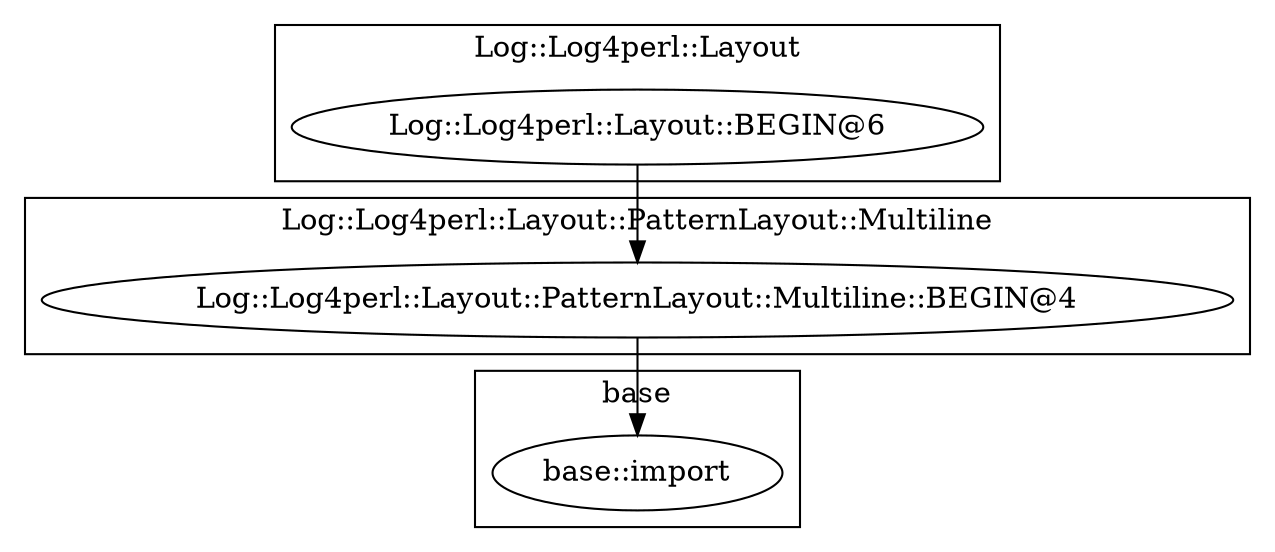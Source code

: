 digraph {
graph [overlap=false]
subgraph cluster_base {
	label="base";
	"base::import";
}
subgraph cluster_Log_Log4perl_Layout {
	label="Log::Log4perl::Layout";
	"Log::Log4perl::Layout::BEGIN@6";
}
subgraph cluster_Log_Log4perl_Layout_PatternLayout_Multiline {
	label="Log::Log4perl::Layout::PatternLayout::Multiline";
	"Log::Log4perl::Layout::PatternLayout::Multiline::BEGIN@4";
}
"Log::Log4perl::Layout::BEGIN@6" -> "Log::Log4perl::Layout::PatternLayout::Multiline::BEGIN@4";
"Log::Log4perl::Layout::PatternLayout::Multiline::BEGIN@4" -> "base::import";
}
